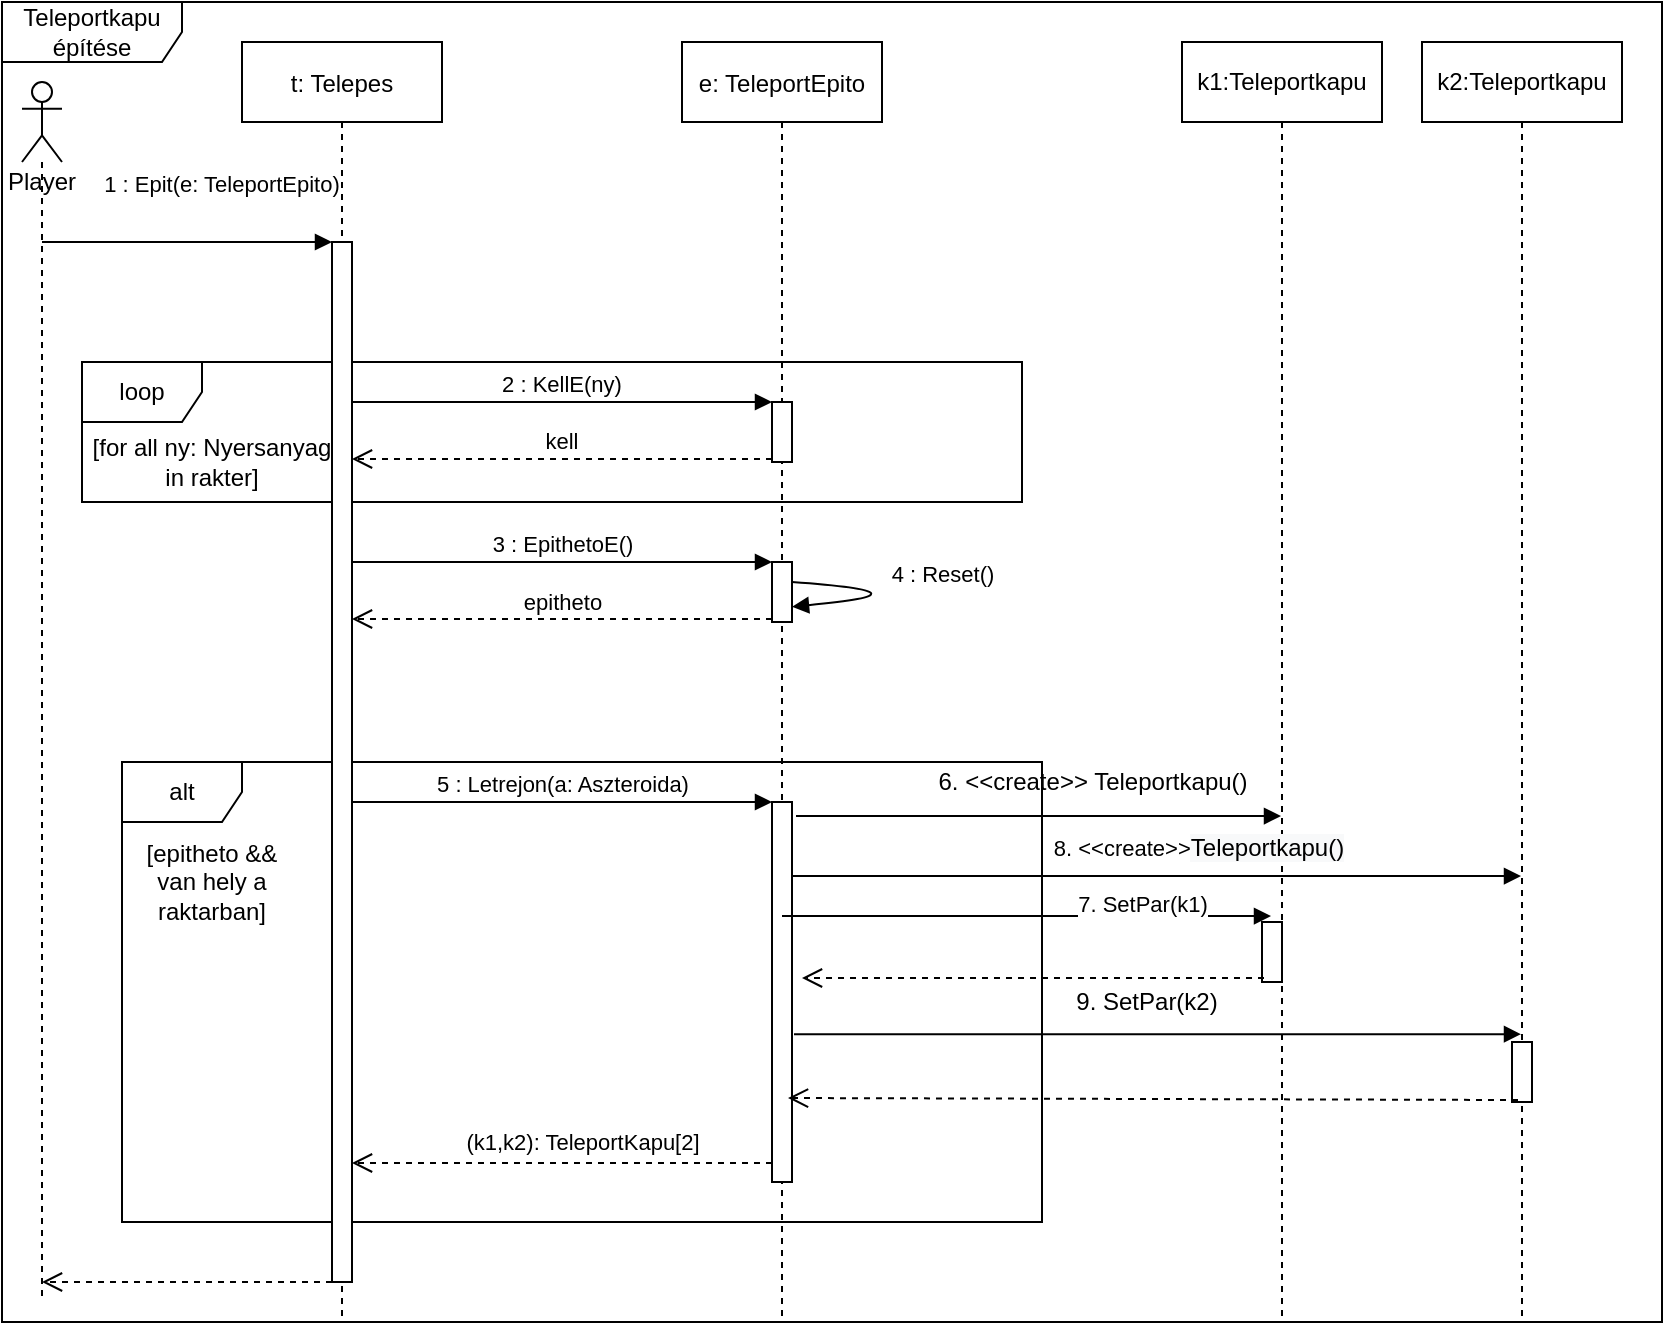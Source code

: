 <mxfile version="14.4.4" type="github" pages="2">
  <diagram id="UfEcpHCbDVrySbEqps7D" name="Page-2">
    <mxGraphModel dx="1662" dy="794" grid="1" gridSize="10" guides="1" tooltips="1" connect="1" arrows="1" fold="1" page="1" pageScale="1" pageWidth="1654" pageHeight="1169" math="0" shadow="0">
      <root>
        <mxCell id="_W0hZLIVAOP-aF1G-cph-0" />
        <mxCell id="_W0hZLIVAOP-aF1G-cph-1" parent="_W0hZLIVAOP-aF1G-cph-0" />
        <mxCell id="nn06zfq0ZJ4uP89F7FBS-1" value="Teleportkapu építése" style="shape=umlFrame;whiteSpace=wrap;html=1;width=90;height=30;" parent="_W0hZLIVAOP-aF1G-cph-1" vertex="1">
          <mxGeometry width="830" height="660" as="geometry" />
        </mxCell>
        <mxCell id="_W0hZLIVAOP-aF1G-cph-2" value="alt" style="shape=umlFrame;whiteSpace=wrap;html=1;" parent="_W0hZLIVAOP-aF1G-cph-1" vertex="1">
          <mxGeometry x="60" y="380" width="460" height="230" as="geometry" />
        </mxCell>
        <mxCell id="_W0hZLIVAOP-aF1G-cph-3" value="3 : EpithetoE()" style="html=1;verticalAlign=bottom;endArrow=block;entryX=0;entryY=0;" parent="_W0hZLIVAOP-aF1G-cph-1" source="_W0hZLIVAOP-aF1G-cph-6" target="_W0hZLIVAOP-aF1G-cph-11" edge="1">
          <mxGeometry relative="1" as="geometry">
            <mxPoint x="170" y="260" as="sourcePoint" />
          </mxGeometry>
        </mxCell>
        <mxCell id="_W0hZLIVAOP-aF1G-cph-4" value="loop" style="shape=umlFrame;whiteSpace=wrap;html=1;" parent="_W0hZLIVAOP-aF1G-cph-1" vertex="1">
          <mxGeometry x="40" y="180" width="470" height="70" as="geometry" />
        </mxCell>
        <mxCell id="_W0hZLIVAOP-aF1G-cph-5" value="t: Telepes" style="shape=umlLifeline;perimeter=lifelinePerimeter;container=1;collapsible=0;recursiveResize=0;rounded=0;shadow=0;strokeWidth=1;" parent="_W0hZLIVAOP-aF1G-cph-1" vertex="1">
          <mxGeometry x="120" y="20" width="100" height="640" as="geometry" />
        </mxCell>
        <mxCell id="_W0hZLIVAOP-aF1G-cph-6" value="" style="html=1;points=[];perimeter=orthogonalPerimeter;" parent="_W0hZLIVAOP-aF1G-cph-5" vertex="1">
          <mxGeometry x="45" y="100" width="10" height="520" as="geometry" />
        </mxCell>
        <mxCell id="_W0hZLIVAOP-aF1G-cph-10" value="e: TeleportEpito" style="shape=umlLifeline;perimeter=lifelinePerimeter;container=1;collapsible=0;recursiveResize=0;rounded=0;shadow=0;strokeWidth=1;" parent="_W0hZLIVAOP-aF1G-cph-1" vertex="1">
          <mxGeometry x="340" y="20" width="100" height="640" as="geometry" />
        </mxCell>
        <mxCell id="_W0hZLIVAOP-aF1G-cph-11" value="" style="html=1;points=[];perimeter=orthogonalPerimeter;" parent="_W0hZLIVAOP-aF1G-cph-10" vertex="1">
          <mxGeometry x="45" y="260" width="10" height="30" as="geometry" />
        </mxCell>
        <mxCell id="_W0hZLIVAOP-aF1G-cph-12" value="" style="points=[];perimeter=orthogonalPerimeter;rounded=0;shadow=0;strokeWidth=1;" parent="_W0hZLIVAOP-aF1G-cph-10" vertex="1">
          <mxGeometry x="45" y="180" width="10" height="30" as="geometry" />
        </mxCell>
        <mxCell id="_W0hZLIVAOP-aF1G-cph-15" value="" style="html=1;points=[];perimeter=orthogonalPerimeter;" parent="_W0hZLIVAOP-aF1G-cph-10" vertex="1">
          <mxGeometry x="45" y="380" width="10" height="190" as="geometry" />
        </mxCell>
        <mxCell id="_W0hZLIVAOP-aF1G-cph-16" value="kell" style="verticalAlign=bottom;endArrow=open;dashed=1;endSize=8;exitX=0;exitY=0.95;shadow=0;strokeWidth=1;" parent="_W0hZLIVAOP-aF1G-cph-1" source="_W0hZLIVAOP-aF1G-cph-12" target="_W0hZLIVAOP-aF1G-cph-6" edge="1">
          <mxGeometry relative="1" as="geometry">
            <mxPoint x="275" y="236" as="targetPoint" />
          </mxGeometry>
        </mxCell>
        <mxCell id="_W0hZLIVAOP-aF1G-cph-17" value="2 : KellE(ny)" style="verticalAlign=bottom;endArrow=block;entryX=0;entryY=0;shadow=0;strokeWidth=1;" parent="_W0hZLIVAOP-aF1G-cph-1" source="_W0hZLIVAOP-aF1G-cph-6" target="_W0hZLIVAOP-aF1G-cph-12" edge="1">
          <mxGeometry relative="1" as="geometry">
            <mxPoint x="275" y="160" as="sourcePoint" />
            <Array as="points" />
          </mxGeometry>
        </mxCell>
        <mxCell id="_W0hZLIVAOP-aF1G-cph-18" value="[for all ny: Nyersanyag in rakter]" style="text;html=1;strokeColor=none;fillColor=none;align=center;verticalAlign=middle;whiteSpace=wrap;rounded=0;" parent="_W0hZLIVAOP-aF1G-cph-1" vertex="1">
          <mxGeometry x="40" y="220" width="130" height="20" as="geometry" />
        </mxCell>
        <mxCell id="_W0hZLIVAOP-aF1G-cph-19" value="[epitheto &amp;amp;&amp;amp; van hely a raktarban]" style="text;html=1;strokeColor=none;fillColor=none;align=center;verticalAlign=middle;whiteSpace=wrap;rounded=0;" parent="_W0hZLIVAOP-aF1G-cph-1" vertex="1">
          <mxGeometry x="70" y="430" width="70" height="20" as="geometry" />
        </mxCell>
        <mxCell id="_W0hZLIVAOP-aF1G-cph-20" value="epitheto" style="html=1;verticalAlign=bottom;endArrow=open;dashed=1;endSize=8;exitX=0;exitY=0.95;" parent="_W0hZLIVAOP-aF1G-cph-1" source="_W0hZLIVAOP-aF1G-cph-11" target="_W0hZLIVAOP-aF1G-cph-6" edge="1">
          <mxGeometry relative="1" as="geometry">
            <mxPoint x="170" y="279" as="targetPoint" />
          </mxGeometry>
        </mxCell>
        <mxCell id="_W0hZLIVAOP-aF1G-cph-23" value="1 : Epit(e: TeleportEpito)" style="verticalAlign=bottom;startArrow=none;endArrow=block;startSize=8;shadow=0;strokeWidth=1;startFill=0;" parent="_W0hZLIVAOP-aF1G-cph-1" source="oPYK4GuPaLemkLElQahe-0" edge="1">
          <mxGeometry x="0.241" y="20" relative="1" as="geometry">
            <mxPoint x="60" y="120" as="sourcePoint" />
            <mxPoint x="165" y="120" as="targetPoint" />
            <mxPoint as="offset" />
          </mxGeometry>
        </mxCell>
        <mxCell id="_W0hZLIVAOP-aF1G-cph-26" value="" style="html=1;verticalAlign=bottom;endArrow=open;dashed=1;endSize=8;" parent="_W0hZLIVAOP-aF1G-cph-1" source="_W0hZLIVAOP-aF1G-cph-6" edge="1">
          <mxGeometry relative="1" as="geometry">
            <mxPoint x="166" y="759" as="sourcePoint" />
            <mxPoint x="20" y="640" as="targetPoint" />
            <Array as="points">
              <mxPoint x="120" y="640" />
              <mxPoint x="90" y="640" />
              <mxPoint x="60" y="640" />
            </Array>
          </mxGeometry>
        </mxCell>
        <mxCell id="_W0hZLIVAOP-aF1G-cph-29" value="5 : Letrejon(a: Aszteroida)" style="html=1;verticalAlign=bottom;endArrow=block;entryX=0;entryY=0;" parent="_W0hZLIVAOP-aF1G-cph-1" source="_W0hZLIVAOP-aF1G-cph-6" target="_W0hZLIVAOP-aF1G-cph-15" edge="1">
          <mxGeometry relative="1" as="geometry">
            <mxPoint x="315" y="600" as="sourcePoint" />
          </mxGeometry>
        </mxCell>
        <mxCell id="_W0hZLIVAOP-aF1G-cph-30" value="" style="html=1;verticalAlign=bottom;endArrow=open;dashed=1;endSize=8;exitX=0;exitY=0.95;" parent="_W0hZLIVAOP-aF1G-cph-1" source="_W0hZLIVAOP-aF1G-cph-15" target="_W0hZLIVAOP-aF1G-cph-6" edge="1">
          <mxGeometry relative="1" as="geometry">
            <mxPoint x="315" y="676" as="targetPoint" />
          </mxGeometry>
        </mxCell>
        <mxCell id="nn06zfq0ZJ4uP89F7FBS-0" value="(k1,k2): TeleportKapu[2]" style="edgeLabel;html=1;align=center;verticalAlign=middle;resizable=0;points=[];" parent="_W0hZLIVAOP-aF1G-cph-30" vertex="1" connectable="0">
          <mxGeometry x="-0.2" y="-3" relative="1" as="geometry">
            <mxPoint x="-11" y="-7.5" as="offset" />
          </mxGeometry>
        </mxCell>
        <mxCell id="_W0hZLIVAOP-aF1G-cph-36" value="k1:Teleportkapu" style="shape=umlLifeline;perimeter=lifelinePerimeter;whiteSpace=wrap;html=1;container=1;collapsible=0;recursiveResize=0;outlineConnect=0;" parent="_W0hZLIVAOP-aF1G-cph-1" vertex="1">
          <mxGeometry x="590" y="20" width="100" height="640" as="geometry" />
        </mxCell>
        <mxCell id="YBy19fuPowj5wB9xkvR2-2" value="" style="html=1;points=[];perimeter=orthogonalPerimeter;" vertex="1" parent="_W0hZLIVAOP-aF1G-cph-36">
          <mxGeometry x="40" y="440" width="10" height="30" as="geometry" />
        </mxCell>
        <mxCell id="_W0hZLIVAOP-aF1G-cph-37" value="k2:Teleportkapu" style="shape=umlLifeline;perimeter=lifelinePerimeter;whiteSpace=wrap;html=1;container=1;collapsible=0;recursiveResize=0;outlineConnect=0;" parent="_W0hZLIVAOP-aF1G-cph-1" vertex="1">
          <mxGeometry x="710" y="20" width="100" height="640" as="geometry" />
        </mxCell>
        <mxCell id="YBy19fuPowj5wB9xkvR2-1" value="" style="html=1;points=[];perimeter=orthogonalPerimeter;" vertex="1" parent="_W0hZLIVAOP-aF1G-cph-37">
          <mxGeometry x="45" y="500" width="10" height="30" as="geometry" />
        </mxCell>
        <mxCell id="_W0hZLIVAOP-aF1G-cph-38" value="" style="html=1;verticalAlign=bottom;endArrow=block;exitX=1;exitY=0.195;exitDx=0;exitDy=0;exitPerimeter=0;" parent="_W0hZLIVAOP-aF1G-cph-1" edge="1">
          <mxGeometry x="0.079" y="10" width="80" relative="1" as="geometry">
            <mxPoint x="390" y="457.05" as="sourcePoint" />
            <mxPoint x="634.5" y="457.05" as="targetPoint" />
            <mxPoint as="offset" />
          </mxGeometry>
        </mxCell>
        <mxCell id="_W0hZLIVAOP-aF1G-cph-39" value="7. SetPar(k1)" style="html=1;verticalAlign=bottom;endArrow=block;exitX=1.1;exitY=0.611;exitDx=0;exitDy=0;exitPerimeter=0;" parent="_W0hZLIVAOP-aF1G-cph-1" source="_W0hZLIVAOP-aF1G-cph-15" target="_W0hZLIVAOP-aF1G-cph-37" edge="1">
          <mxGeometry x="-0.043" y="56" width="80" relative="1" as="geometry">
            <mxPoint x="400" y="440" as="sourcePoint" />
            <mxPoint x="659.5" y="440" as="targetPoint" />
            <mxPoint as="offset" />
          </mxGeometry>
        </mxCell>
        <mxCell id="_W0hZLIVAOP-aF1G-cph-40" value="9. SetPar(k2)" style="text;html=1;align=center;verticalAlign=middle;resizable=0;points=[];autosize=1;" parent="_W0hZLIVAOP-aF1G-cph-1" vertex="1">
          <mxGeometry x="527" y="490" width="90" height="20" as="geometry" />
        </mxCell>
        <mxCell id="_W0hZLIVAOP-aF1G-cph-41" value="4 : Reset()" style="html=1;verticalAlign=bottom;endArrow=block;exitX=0.55;exitY=0.289;exitDx=0;exitDy=0;exitPerimeter=0;entryX=1;entryY=0.733;entryDx=0;entryDy=0;entryPerimeter=0;curved=1;" parent="_W0hZLIVAOP-aF1G-cph-1" edge="1">
          <mxGeometry relative="1" as="geometry">
            <mxPoint x="395" y="290.0" as="sourcePoint" />
            <mxPoint x="395" y="302.35" as="targetPoint" />
            <Array as="points">
              <mxPoint x="470" y="295.36" />
            </Array>
          </mxGeometry>
        </mxCell>
        <mxCell id="_W0hZLIVAOP-aF1G-cph-44" value="" style="html=1;verticalAlign=bottom;endArrow=block;exitX=1.2;exitY=0.037;exitDx=0;exitDy=0;exitPerimeter=0;" parent="_W0hZLIVAOP-aF1G-cph-1" edge="1" target="_W0hZLIVAOP-aF1G-cph-36" source="_W0hZLIVAOP-aF1G-cph-15">
          <mxGeometry x="0.079" y="10" width="80" relative="1" as="geometry">
            <mxPoint x="400" y="411" as="sourcePoint" />
            <mxPoint x="641.02" y="402.01" as="targetPoint" />
            <mxPoint as="offset" />
          </mxGeometry>
        </mxCell>
        <mxCell id="_W0hZLIVAOP-aF1G-cph-45" value="8. &amp;lt;&amp;lt;create&amp;gt;&amp;gt;&lt;span style=&quot;font-size: 12px ; background-color: rgb(248 , 249 , 250)&quot;&gt;Teleportkapu()&lt;/span&gt;" style="html=1;verticalAlign=bottom;endArrow=block;exitX=1;exitY=0.195;exitDx=0;exitDy=0;exitPerimeter=0;" parent="_W0hZLIVAOP-aF1G-cph-1" edge="1" target="_W0hZLIVAOP-aF1G-cph-37" source="_W0hZLIVAOP-aF1G-cph-15">
          <mxGeometry x="0.11" y="5" width="80" relative="1" as="geometry">
            <mxPoint x="401" y="425" as="sourcePoint" />
            <mxPoint x="766.5" y="429" as="targetPoint" />
            <mxPoint as="offset" />
          </mxGeometry>
        </mxCell>
        <mxCell id="oPYK4GuPaLemkLElQahe-0" value="Player" style="shape=umlLifeline;participant=umlActor;perimeter=lifelinePerimeter;whiteSpace=wrap;html=1;container=1;collapsible=0;recursiveResize=0;verticalAlign=top;spacingTop=36;outlineConnect=0;" parent="_W0hZLIVAOP-aF1G-cph-1" vertex="1">
          <mxGeometry x="10" y="40" width="20" height="610" as="geometry" />
        </mxCell>
        <mxCell id="YBy19fuPowj5wB9xkvR2-3" value="" style="html=1;verticalAlign=bottom;endArrow=open;dashed=1;endSize=8;exitX=0.1;exitY=0.933;exitDx=0;exitDy=0;exitPerimeter=0;" edge="1" parent="_W0hZLIVAOP-aF1G-cph-1" source="YBy19fuPowj5wB9xkvR2-2">
          <mxGeometry relative="1" as="geometry">
            <mxPoint x="785" y="440" as="sourcePoint" />
            <mxPoint x="400" y="488" as="targetPoint" />
          </mxGeometry>
        </mxCell>
        <mxCell id="YBy19fuPowj5wB9xkvR2-4" value="" style="html=1;verticalAlign=bottom;endArrow=open;dashed=1;endSize=8;entryX=0.53;entryY=0.825;entryDx=0;entryDy=0;entryPerimeter=0;exitX=0.3;exitY=0.967;exitDx=0;exitDy=0;exitPerimeter=0;" edge="1" parent="_W0hZLIVAOP-aF1G-cph-1" source="YBy19fuPowj5wB9xkvR2-1" target="_W0hZLIVAOP-aF1G-cph-10">
          <mxGeometry relative="1" as="geometry">
            <mxPoint x="630" y="540" as="sourcePoint" />
            <mxPoint x="390" y="541.93" as="targetPoint" />
          </mxGeometry>
        </mxCell>
        <mxCell id="YBy19fuPowj5wB9xkvR2-5" value="6. &amp;lt;&amp;lt;create&amp;gt;&amp;gt; Teleportkapu()" style="text;html=1;align=center;verticalAlign=middle;resizable=0;points=[];autosize=1;" vertex="1" parent="_W0hZLIVAOP-aF1G-cph-1">
          <mxGeometry x="460" y="380" width="170" height="20" as="geometry" />
        </mxCell>
      </root>
    </mxGraphModel>
  </diagram>
  <diagram id="e0D1zMPyesW4Om_QQEkk" name="RÉGI">
    <mxGraphModel dx="1662" dy="794" grid="1" gridSize="10" guides="1" tooltips="1" connect="1" arrows="1" fold="1" page="1" pageScale="1" pageWidth="1654" pageHeight="1169" math="0" shadow="0">
      <root>
        <mxCell id="0" />
        <mxCell id="1" parent="0" />
        <mxCell id="oiaefqIDaloyJVjSFk9S-1" value="opt" style="shape=umlFrame;whiteSpace=wrap;html=1;" parent="1" vertex="1">
          <mxGeometry x="30" y="380" width="810" height="220" as="geometry" />
        </mxCell>
        <mxCell id="oiaefqIDaloyJVjSFk9S-2" value="3 : EpithetoE()" style="html=1;verticalAlign=bottom;endArrow=block;entryX=0;entryY=0;" parent="1" source="oiaefqIDaloyJVjSFk9S-5" target="oiaefqIDaloyJVjSFk9S-12" edge="1">
          <mxGeometry relative="1" as="geometry">
            <mxPoint x="170" y="260" as="sourcePoint" />
          </mxGeometry>
        </mxCell>
        <mxCell id="oiaefqIDaloyJVjSFk9S-3" value="loop" style="shape=umlFrame;whiteSpace=wrap;html=1;" parent="1" vertex="1">
          <mxGeometry x="40" y="180" width="470" height="70" as="geometry" />
        </mxCell>
        <mxCell id="oiaefqIDaloyJVjSFk9S-4" value="t: Telepes" style="shape=umlLifeline;perimeter=lifelinePerimeter;container=1;collapsible=0;recursiveResize=0;rounded=0;shadow=0;strokeWidth=1;" parent="1" vertex="1">
          <mxGeometry x="120" y="20" width="100" height="820" as="geometry" />
        </mxCell>
        <mxCell id="oiaefqIDaloyJVjSFk9S-5" value="" style="html=1;points=[];perimeter=orthogonalPerimeter;" parent="oiaefqIDaloyJVjSFk9S-4" vertex="1">
          <mxGeometry x="45" y="110" width="10" height="510" as="geometry" />
        </mxCell>
        <mxCell id="oiaefqIDaloyJVjSFk9S-11" value="e: TeleportEpito" style="shape=umlLifeline;perimeter=lifelinePerimeter;container=1;collapsible=0;recursiveResize=0;rounded=0;shadow=0;strokeWidth=1;" parent="1" vertex="1">
          <mxGeometry x="340" y="20" width="100" height="800" as="geometry" />
        </mxCell>
        <mxCell id="oiaefqIDaloyJVjSFk9S-12" value="" style="html=1;points=[];perimeter=orthogonalPerimeter;" parent="oiaefqIDaloyJVjSFk9S-11" vertex="1">
          <mxGeometry x="45" y="260" width="10" height="30" as="geometry" />
        </mxCell>
        <mxCell id="oiaefqIDaloyJVjSFk9S-13" value="" style="points=[];perimeter=orthogonalPerimeter;rounded=0;shadow=0;strokeWidth=1;" parent="oiaefqIDaloyJVjSFk9S-11" vertex="1">
          <mxGeometry x="45" y="180" width="10" height="30" as="geometry" />
        </mxCell>
        <mxCell id="oiaefqIDaloyJVjSFk9S-14" value="" style="html=1;points=[];perimeter=orthogonalPerimeter;" parent="oiaefqIDaloyJVjSFk9S-11" vertex="1">
          <mxGeometry x="45" y="380" width="10" height="170" as="geometry" />
        </mxCell>
        <mxCell id="oiaefqIDaloyJVjSFk9S-15" value="kell" style="verticalAlign=bottom;endArrow=open;dashed=1;endSize=8;exitX=0;exitY=0.95;shadow=0;strokeWidth=1;" parent="1" source="oiaefqIDaloyJVjSFk9S-13" target="oiaefqIDaloyJVjSFk9S-5" edge="1">
          <mxGeometry relative="1" as="geometry">
            <mxPoint x="275" y="236" as="targetPoint" />
          </mxGeometry>
        </mxCell>
        <mxCell id="oiaefqIDaloyJVjSFk9S-16" value="2 : KellE(ny)" style="verticalAlign=bottom;endArrow=block;entryX=0;entryY=0;shadow=0;strokeWidth=1;" parent="1" source="oiaefqIDaloyJVjSFk9S-5" target="oiaefqIDaloyJVjSFk9S-13" edge="1">
          <mxGeometry relative="1" as="geometry">
            <mxPoint x="275" y="160" as="sourcePoint" />
            <Array as="points" />
          </mxGeometry>
        </mxCell>
        <mxCell id="oiaefqIDaloyJVjSFk9S-17" value="[for all ny: Nyersanyag in rakter]" style="text;html=1;strokeColor=none;fillColor=none;align=center;verticalAlign=middle;whiteSpace=wrap;rounded=0;" parent="1" vertex="1">
          <mxGeometry x="40" y="220" width="130" height="20" as="geometry" />
        </mxCell>
        <mxCell id="oiaefqIDaloyJVjSFk9S-18" value="[epitheto &amp;amp;&amp;amp; van hely a raktarban]" style="text;html=1;strokeColor=none;fillColor=none;align=center;verticalAlign=middle;whiteSpace=wrap;rounded=0;" parent="1" vertex="1">
          <mxGeometry x="40" y="430" width="81" height="20" as="geometry" />
        </mxCell>
        <mxCell id="oiaefqIDaloyJVjSFk9S-19" value="epitheto" style="html=1;verticalAlign=bottom;endArrow=open;dashed=1;endSize=8;exitX=0;exitY=0.95;" parent="1" source="oiaefqIDaloyJVjSFk9S-12" target="oiaefqIDaloyJVjSFk9S-5" edge="1">
          <mxGeometry relative="1" as="geometry">
            <mxPoint x="170" y="279" as="targetPoint" />
          </mxGeometry>
        </mxCell>
        <mxCell id="oiaefqIDaloyJVjSFk9S-20" value="1 : TeleportEpit(e: TeleportEpito)" style="verticalAlign=bottom;startArrow=none;endArrow=block;startSize=8;shadow=0;strokeWidth=1;startFill=0;" parent="1" edge="1">
          <mxGeometry relative="1" as="geometry">
            <mxPoint x="80" y="120" as="sourcePoint" />
            <mxPoint x="165" y="120" as="targetPoint" />
          </mxGeometry>
        </mxCell>
        <mxCell id="oiaefqIDaloyJVjSFk9S-21" value="" style="html=1;verticalAlign=bottom;endArrow=open;dashed=1;endSize=8;" parent="1" source="oiaefqIDaloyJVjSFk9S-5" edge="1">
          <mxGeometry relative="1" as="geometry">
            <mxPoint x="166" y="759" as="sourcePoint" />
            <mxPoint x="30" y="640" as="targetPoint" />
            <Array as="points" />
          </mxGeometry>
        </mxCell>
        <mxCell id="oiaefqIDaloyJVjSFk9S-24" value="5 : TeleportKapuLetrejon(t: Telepes)" style="html=1;verticalAlign=bottom;endArrow=block;entryX=0;entryY=0;" parent="1" source="oiaefqIDaloyJVjSFk9S-5" target="oiaefqIDaloyJVjSFk9S-14" edge="1">
          <mxGeometry relative="1" as="geometry">
            <mxPoint x="315" y="600" as="sourcePoint" />
          </mxGeometry>
        </mxCell>
        <mxCell id="oiaefqIDaloyJVjSFk9S-28" value="k1:Teleportkapu" style="shape=umlLifeline;perimeter=lifelinePerimeter;whiteSpace=wrap;html=1;container=1;collapsible=0;recursiveResize=0;outlineConnect=0;" parent="1" vertex="1">
          <mxGeometry x="590" y="20" width="100" height="790" as="geometry" />
        </mxCell>
        <mxCell id="oiaefqIDaloyJVjSFk9S-38" value="" style="html=1;points=[];perimeter=orthogonalPerimeter;" parent="oiaefqIDaloyJVjSFk9S-28" vertex="1">
          <mxGeometry x="45" y="440" width="10" height="30" as="geometry" />
        </mxCell>
        <mxCell id="oiaefqIDaloyJVjSFk9S-29" value="k2:Teleportkapu" style="shape=umlLifeline;perimeter=lifelinePerimeter;whiteSpace=wrap;html=1;container=1;collapsible=0;recursiveResize=0;outlineConnect=0;" parent="1" vertex="1">
          <mxGeometry x="710" y="20" width="100" height="780" as="geometry" />
        </mxCell>
        <mxCell id="oiaefqIDaloyJVjSFk9S-31" value="" style="html=1;verticalAlign=bottom;endArrow=block;" parent="1" target="oiaefqIDaloyJVjSFk9S-38" edge="1">
          <mxGeometry x="0.079" y="10" width="80" relative="1" as="geometry">
            <mxPoint x="390" y="460" as="sourcePoint" />
            <mxPoint x="480" y="420" as="targetPoint" />
            <mxPoint as="offset" />
          </mxGeometry>
        </mxCell>
        <mxCell id="oiaefqIDaloyJVjSFk9S-32" value="9 : SetPar(k1)" style="html=1;verticalAlign=bottom;endArrow=block;" parent="1" source="oiaefqIDaloyJVjSFk9S-14" target="oiaefqIDaloyJVjSFk9S-40" edge="1">
          <mxGeometry width="80" relative="1" as="geometry">
            <mxPoint x="400" y="440" as="sourcePoint" />
            <mxPoint x="659.5" y="440" as="targetPoint" />
          </mxGeometry>
        </mxCell>
        <mxCell id="oiaefqIDaloyJVjSFk9S-33" value="8 : SetPar(k2)" style="text;html=1;align=center;verticalAlign=middle;resizable=0;points=[];autosize=1;" parent="1" vertex="1">
          <mxGeometry x="480" y="440" width="90" height="20" as="geometry" />
        </mxCell>
        <mxCell id="oiaefqIDaloyJVjSFk9S-34" value="4 : Reset()" style="html=1;verticalAlign=bottom;endArrow=block;exitX=0.55;exitY=0.289;exitDx=0;exitDy=0;exitPerimeter=0;entryX=1;entryY=0.733;entryDx=0;entryDy=0;entryPerimeter=0;rounded=0;" parent="1" edge="1">
          <mxGeometry relative="1" as="geometry">
            <mxPoint x="395" y="290.0" as="sourcePoint" />
            <mxPoint x="395" y="302.35" as="targetPoint" />
            <Array as="points">
              <mxPoint x="450" y="290" />
              <mxPoint x="450" y="302" />
            </Array>
          </mxGeometry>
        </mxCell>
        <mxCell id="oiaefqIDaloyJVjSFk9S-35" value="" style="html=1;verticalAlign=bottom;endArrow=block;" parent="1" source="oiaefqIDaloyJVjSFk9S-14" edge="1">
          <mxGeometry x="0.079" y="10" width="80" relative="1" as="geometry">
            <mxPoint x="400" y="411" as="sourcePoint" />
            <mxPoint x="646.5" y="411" as="targetPoint" />
            <mxPoint as="offset" />
          </mxGeometry>
        </mxCell>
        <mxCell id="oiaefqIDaloyJVjSFk9S-36" value="7 : &amp;lt;&amp;lt;create&amp;gt;&amp;gt;" style="html=1;verticalAlign=bottom;endArrow=block;exitX=1.233;exitY=0.224;exitDx=0;exitDy=0;exitPerimeter=0;" parent="1" source="oiaefqIDaloyJVjSFk9S-14" target="oiaefqIDaloyJVjSFk9S-29" edge="1">
          <mxGeometry x="0.026" width="80" relative="1" as="geometry">
            <mxPoint x="404" y="429" as="sourcePoint" />
            <mxPoint x="766.5" y="429" as="targetPoint" />
            <mxPoint as="offset" />
          </mxGeometry>
        </mxCell>
        <mxCell id="oiaefqIDaloyJVjSFk9S-37" value="6 : &amp;lt;&amp;lt;create&amp;gt;&amp;gt;" style="text;html=1;align=center;verticalAlign=middle;resizable=0;points=[];autosize=1;" parent="1" vertex="1">
          <mxGeometry x="527" y="392.75" width="90" height="20" as="geometry" />
        </mxCell>
        <mxCell id="oiaefqIDaloyJVjSFk9S-39" value="" style="html=1;verticalAlign=bottom;endArrow=open;dashed=1;endSize=8;exitX=-0.1;exitY=0.98;exitDx=0;exitDy=0;exitPerimeter=0;" parent="1" source="oiaefqIDaloyJVjSFk9S-38" edge="1">
          <mxGeometry relative="1" as="geometry">
            <mxPoint x="410" y="460" as="sourcePoint" />
            <mxPoint x="395" y="489" as="targetPoint" />
          </mxGeometry>
        </mxCell>
        <mxCell id="oiaefqIDaloyJVjSFk9S-40" value="" style="html=1;points=[];perimeter=orthogonalPerimeter;" parent="1" vertex="1">
          <mxGeometry x="755" y="510" width="10" height="30" as="geometry" />
        </mxCell>
        <mxCell id="oiaefqIDaloyJVjSFk9S-41" value="" style="html=1;verticalAlign=bottom;endArrow=open;dashed=1;endSize=8;" parent="1" source="oiaefqIDaloyJVjSFk9S-40" edge="1">
          <mxGeometry relative="1" as="geometry">
            <mxPoint x="410" y="460" as="sourcePoint" />
            <mxPoint x="394" y="541" as="targetPoint" />
          </mxGeometry>
        </mxCell>
        <mxCell id="ulucv-4kMfC91uOQDC_V-1" value="(k1,k2): TeleportKapu[2]" style="html=1;verticalAlign=bottom;endArrow=open;dashed=1;endSize=8;" parent="1" target="oiaefqIDaloyJVjSFk9S-5" edge="1">
          <mxGeometry relative="1" as="geometry">
            <mxPoint x="390" y="560" as="sourcePoint" />
            <mxPoint x="310" y="560" as="targetPoint" />
          </mxGeometry>
        </mxCell>
      </root>
    </mxGraphModel>
  </diagram>
</mxfile>
